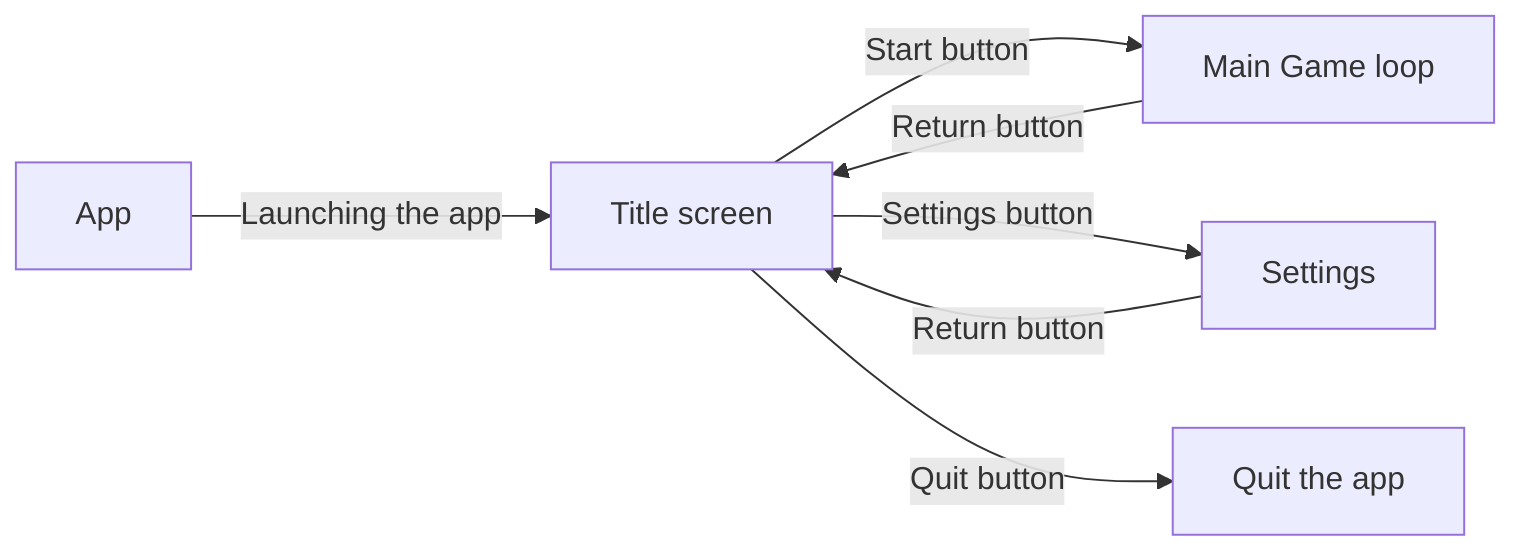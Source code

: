 flowchart LR

%% App states
App[App]
Menu[Title screen]
Game[Main Game loop]
Settings[Settings]
Quit[Quit the app]

%% Transitions
App --Launching the app-->Menu
Menu --Start button--> Game
Menu --Settings button--> Settings
Menu --Quit button--> Quit
Game --Return button--> Menu
Settings --Return button--> Menu